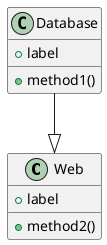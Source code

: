 @startuml

class Web {
    + label
    + method2()
}

class Database {
    + label
    + method1()
}

Database --|> Web
@enduml
